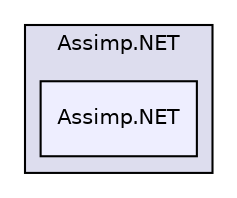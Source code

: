 digraph "assimp/assimp-3.1.1/port/Assimp.NET/Assimp.NET" {
  compound=true
  node [ fontsize="10", fontname="Helvetica"];
  edge [ labelfontsize="10", labelfontname="Helvetica"];
  subgraph clusterdir_a7fc954bec2b5c34eccb48d9fb6af4a1 {
    graph [ bgcolor="#ddddee", pencolor="black", label="Assimp.NET" fontname="Helvetica", fontsize="10", URL="dir_a7fc954bec2b5c34eccb48d9fb6af4a1.html"]
  dir_9d9e0a32d14fb6aa0a3756d8bc79c23e [shape=box, label="Assimp.NET", style="filled", fillcolor="#eeeeff", pencolor="black", URL="dir_9d9e0a32d14fb6aa0a3756d8bc79c23e.html"];
  }
}

